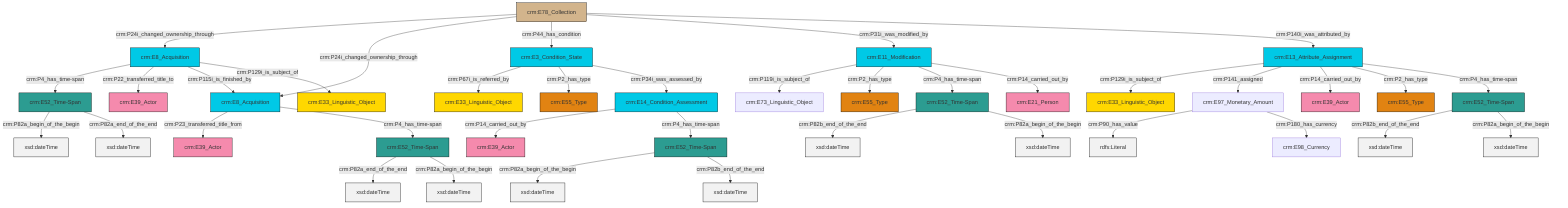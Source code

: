 graph TD
classDef Literal fill:#f2f2f2,stroke:#000000;
classDef CRM_Entity fill:#FFFFFF,stroke:#000000;
classDef Temporal_Entity fill:#00C9E6, stroke:#000000;
classDef Type fill:#E18312, stroke:#000000;
classDef Time-Span fill:#2C9C91, stroke:#000000;
classDef Appellation fill:#FFEB7F, stroke:#000000;
classDef Place fill:#008836, stroke:#000000;
classDef Persistent_Item fill:#B266B2, stroke:#000000;
classDef Conceptual_Object fill:#FFD700, stroke:#000000;
classDef Physical_Thing fill:#D2B48C, stroke:#000000;
classDef Actor fill:#f58aad, stroke:#000000;
classDef PC_Classes fill:#4ce600, stroke:#000000;
classDef Multi fill:#cccccc,stroke:#000000;

2["crm:E52_Time-Span"]:::Time-Span -->|crm:P82a_begin_of_the_begin| 3[xsd:dateTime]:::Literal
4["crm:E97_Monetary_Amount"]:::Default -->|crm:P90_has_value| 5[rdfs:Literal]:::Literal
6["crm:E11_Modification"]:::Temporal_Entity -->|crm:P119i_is_subject_of| 7["crm:E73_Linguistic_Object"]:::Default
6["crm:E11_Modification"]:::Temporal_Entity -->|crm:P2_has_type| 8["crm:E55_Type"]:::Type
11["crm:E52_Time-Span"]:::Time-Span -->|crm:P82b_end_of_the_end| 12[xsd:dateTime]:::Literal
13["crm:E52_Time-Span"]:::Time-Span -->|crm:P82a_end_of_the_end| 14[xsd:dateTime]:::Literal
19["crm:E13_Attribute_Assignment"]:::Temporal_Entity -->|crm:P129i_is_subject_of| 20["crm:E33_Linguistic_Object"]:::Conceptual_Object
21["crm:E78_Collection"]:::Physical_Thing -->|crm:P24i_changed_ownership_through| 22["crm:E8_Acquisition"]:::Temporal_Entity
4["crm:E97_Monetary_Amount"]:::Default -->|crm:P180_has_currency| 23["crm:E98_Currency"]:::Default
6["crm:E11_Modification"]:::Temporal_Entity -->|crm:P4_has_time-span| 11["crm:E52_Time-Span"]:::Time-Span
21["crm:E78_Collection"]:::Physical_Thing -->|crm:P24i_changed_ownership_through| 27["crm:E8_Acquisition"]:::Temporal_Entity
22["crm:E8_Acquisition"]:::Temporal_Entity -->|crm:P4_has_time-span| 2["crm:E52_Time-Span"]:::Time-Span
21["crm:E78_Collection"]:::Physical_Thing -->|crm:P44_has_condition| 9["crm:E3_Condition_State"]:::Temporal_Entity
17["crm:E52_Time-Span"]:::Time-Span -->|crm:P82b_end_of_the_end| 28[xsd:dateTime]:::Literal
27["crm:E8_Acquisition"]:::Temporal_Entity -->|crm:P23_transferred_title_from| 29["crm:E39_Actor"]:::Actor
19["crm:E13_Attribute_Assignment"]:::Temporal_Entity -->|crm:P141_assigned| 4["crm:E97_Monetary_Amount"]:::Default
19["crm:E13_Attribute_Assignment"]:::Temporal_Entity -->|crm:P14_carried_out_by| 15["crm:E39_Actor"]:::Actor
17["crm:E52_Time-Span"]:::Time-Span -->|crm:P82a_begin_of_the_begin| 37[xsd:dateTime]:::Literal
38["crm:E52_Time-Span"]:::Time-Span -->|crm:P82a_begin_of_the_begin| 39[xsd:dateTime]:::Literal
22["crm:E8_Acquisition"]:::Temporal_Entity -->|crm:P22_transferred_title_to| 30["crm:E39_Actor"]:::Actor
21["crm:E78_Collection"]:::Physical_Thing -->|crm:P31i_was_modified_by| 6["crm:E11_Modification"]:::Temporal_Entity
9["crm:E3_Condition_State"]:::Temporal_Entity -->|crm:P67i_is_referred_by| 45["crm:E33_Linguistic_Object"]:::Conceptual_Object
19["crm:E13_Attribute_Assignment"]:::Temporal_Entity -->|crm:P2_has_type| 34["crm:E55_Type"]:::Type
22["crm:E8_Acquisition"]:::Temporal_Entity -->|crm:P115i_is_finished_by| 27["crm:E8_Acquisition"]:::Temporal_Entity
11["crm:E52_Time-Span"]:::Time-Span -->|crm:P82a_begin_of_the_begin| 48[xsd:dateTime]:::Literal
27["crm:E8_Acquisition"]:::Temporal_Entity -->|crm:P4_has_time-span| 13["crm:E52_Time-Span"]:::Time-Span
22["crm:E8_Acquisition"]:::Temporal_Entity -->|crm:P129i_is_subject_of| 43["crm:E33_Linguistic_Object"]:::Conceptual_Object
0["crm:E14_Condition_Assessment"]:::Temporal_Entity -->|crm:P14_carried_out_by| 41["crm:E39_Actor"]:::Actor
19["crm:E13_Attribute_Assignment"]:::Temporal_Entity -->|crm:P4_has_time-span| 17["crm:E52_Time-Span"]:::Time-Span
13["crm:E52_Time-Span"]:::Time-Span -->|crm:P82a_begin_of_the_begin| 52[xsd:dateTime]:::Literal
21["crm:E78_Collection"]:::Physical_Thing -->|crm:P140i_was_attributed_by| 19["crm:E13_Attribute_Assignment"]:::Temporal_Entity
0["crm:E14_Condition_Assessment"]:::Temporal_Entity -->|crm:P4_has_time-span| 38["crm:E52_Time-Span"]:::Time-Span
6["crm:E11_Modification"]:::Temporal_Entity -->|crm:P14_carried_out_by| 46["crm:E21_Person"]:::Actor
9["crm:E3_Condition_State"]:::Temporal_Entity -->|crm:P2_has_type| 25["crm:E55_Type"]:::Type
2["crm:E52_Time-Span"]:::Time-Span -->|crm:P82a_end_of_the_end| 60[xsd:dateTime]:::Literal
38["crm:E52_Time-Span"]:::Time-Span -->|crm:P82b_end_of_the_end| 61[xsd:dateTime]:::Literal
9["crm:E3_Condition_State"]:::Temporal_Entity -->|crm:P34i_was_assessed_by| 0["crm:E14_Condition_Assessment"]:::Temporal_Entity